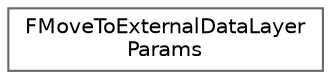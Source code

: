 digraph "Graphical Class Hierarchy"
{
 // INTERACTIVE_SVG=YES
 // LATEX_PDF_SIZE
  bgcolor="transparent";
  edge [fontname=Helvetica,fontsize=10,labelfontname=Helvetica,labelfontsize=10];
  node [fontname=Helvetica,fontsize=10,shape=box,height=0.2,width=0.4];
  rankdir="LR";
  Node0 [id="Node000000",label="FMoveToExternalDataLayer\lParams",height=0.2,width=0.4,color="grey40", fillcolor="white", style="filled",URL="$db/dc9/structFMoveToExternalDataLayerParams.html",tooltip=" "];
}
